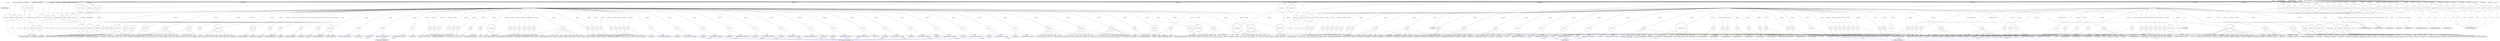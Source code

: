 digraph {
baseInfo[graphId=2084,category="extension_graph",isAnonymous=false,possibleRelation=true]
frameworkRelatedTypesInfo[0="javafx.fxml.Initializable"]
possibleCollaborationsInfo[0="2084~CLIENT_METHOD_DECLARATION-INSTANTIATION-~javafx.fxml.Initializable ~javafx.util.Callback ~false~true",1="2084~OVERRIDING_METHOD_DECLARATION-INSTANTIATION-~javafx.fxml.Initializable ~javafx.beans.value.ChangeListener ~false~true",2="2084~CLIENT_METHOD_DECLARATION-INSTANTIATION-~javafx.fxml.Initializable ~javafx.scene.control.TableCell ~false~true",3="2084~OVERRIDING_METHOD_DECLARATION-INSTANTIATION-~javafx.fxml.Initializable ~javafx.collections.ListChangeListener ~false~true"]
locationInfo[projectName="bianconejo-CEFX",filePath="/bianconejo-CEFX/CEFX-master/src/cefx/CECommandeController.java",contextSignature="CECommandeController",graphId="2084"]
0[label="cefx.CECommandeController",vertexType="ROOT_CLIENT_CLASS_DECLARATION",isFrameworkType=false,color=red]
1[label="javafx.fxml.Initializable",vertexType="FRAMEWORK_INTERFACE_TYPE",isFrameworkType=true,peripheries=2]
2[label="banqueData",vertexType="FIELD_DECLARATION",isFrameworkType=true,peripheries=2,shape=circle]
3[label="javafx.collections.ObservableList",vertexType="FRAMEWORK_INTERFACE_TYPE",isFrameworkType=true,peripheries=2]
4[label="billetterie",vertexType="FIELD_DECLARATION",isFrameworkType=true,peripheries=2,shape=circle]
5[label="javafx.beans.property.DoubleProperty",vertexType="FRAMEWORK_CLASS_TYPE",isFrameworkType=true,peripheries=2]
6[label="btnAjouterLot",vertexType="FIELD_DECLARATION",isFrameworkType=true,peripheries=2,shape=circle]
7[label="javafx.scene.control.Button",vertexType="FRAMEWORK_CLASS_TYPE",isFrameworkType=true,peripheries=2]
8[label="btnAjouterPaiement",vertexType="FIELD_DECLARATION",isFrameworkType=true,peripheries=2,shape=circle]
10[label="btnAnnuler",vertexType="FIELD_DECLARATION",isFrameworkType=true,peripheries=2,shape=circle]
12[label="btnSupprLot",vertexType="FIELD_DECLARATION",isFrameworkType=true,peripheries=2,shape=circle]
14[label="btnSupprPaiement",vertexType="FIELD_DECLARATION",isFrameworkType=true,peripheries=2,shape=circle]
16[label="btnValider",vertexType="FIELD_DECLARATION",isFrameworkType=true,peripheries=2,shape=circle]
17[label="javafx.scene.layout.VBox",vertexType="FRAMEWORK_CLASS_TYPE",isFrameworkType=true,peripheries=2]
18[label="btnValiderCommande",vertexType="FIELD_DECLARATION",isFrameworkType=true,peripheries=2,shape=circle]
20[label="chkBonDeCommande",vertexType="FIELD_DECLARATION",isFrameworkType=true,peripheries=2,shape=circle]
21[label="javafx.scene.control.CheckBox",vertexType="FRAMEWORK_CLASS_TYPE",isFrameworkType=true,peripheries=2]
22[label="chkEnAttente",vertexType="FIELD_DECLARATION",isFrameworkType=true,peripheries=2,shape=circle]
24[label="chkMail",vertexType="FIELD_DECLARATION",isFrameworkType=true,peripheries=2,shape=circle]
26[label="chkPaiementUnique",vertexType="FIELD_DECLARATION",isFrameworkType=true,peripheries=2,shape=circle]
28[label="chkTarifEnvoiParticulier",vertexType="FIELD_DECLARATION",isFrameworkType=true,peripheries=2,shape=circle]
30[label="comboBanque",vertexType="FIELD_DECLARATION",isFrameworkType=true,peripheries=2,shape=circle]
31[label="javafx.scene.control.ComboBox",vertexType="FRAMEWORK_CLASS_TYPE",isFrameworkType=true,peripheries=2]
32[label="comboMDP",vertexType="FIELD_DECLARATION",isFrameworkType=true,peripheries=2,shape=circle]
34[label="comboNbFactures",vertexType="FIELD_DECLARATION",isFrameworkType=true,peripheries=2,shape=circle]
36[label="comboRemise",vertexType="FIELD_DECLARATION",isFrameworkType=true,peripheries=2,shape=circle]
38[label="comboType",vertexType="FIELD_DECLARATION",isFrameworkType=true,peripheries=2,shape=circle]
40[label="dataComboRemise",vertexType="FIELD_DECLARATION",isFrameworkType=true,peripheries=2,shape=circle]
42[label="dataLigneCommande",vertexType="FIELD_DECLARATION",isFrameworkType=true,peripheries=2,shape=circle]
44[label="dataLotsCommande",vertexType="FIELD_DECLARATION",isFrameworkType=true,peripheries=2,shape=circle]
46[label="dataPaiement",vertexType="FIELD_DECLARATION",isFrameworkType=true,peripheries=2,shape=circle]
48[label="dialogStage",vertexType="FIELD_DECLARATION",isFrameworkType=true,peripheries=2,shape=circle]
49[label="javafx.stage.Stage",vertexType="FRAMEWORK_CLASS_TYPE",isFrameworkType=true,peripheries=2]
50[label="enAttenteTTC",vertexType="FIELD_DECLARATION",isFrameworkType=true,peripheries=2,shape=circle]
52[label="fraisPortTTC",vertexType="FIELD_DECLARATION",isFrameworkType=true,peripheries=2,shape=circle]
54[label="labDerniereCommande",vertexType="FIELD_DECLARATION",isFrameworkType=true,peripheries=2,shape=circle]
55[label="javafx.scene.control.Label",vertexType="FRAMEWORK_CLASS_TYPE",isFrameworkType=true,peripheries=2]
56[label="labInfoClient",vertexType="FIELD_DECLARATION",isFrameworkType=true,peripheries=2,shape=circle]
58[label="labelReference",vertexType="FIELD_DECLARATION",isFrameworkType=true,peripheries=2,shape=circle]
60[label="listeTypeRemise",vertexType="FIELD_DECLARATION",isFrameworkType=true,peripheries=2,shape=circle]
62[label="mdpData",vertexType="FIELD_DECLARATION",isFrameworkType=true,peripheries=2,shape=circle]
64[label="montantPaiement",vertexType="FIELD_DECLARATION",isFrameworkType=true,peripheries=2,shape=circle]
66[label="numRemise",vertexType="FIELD_DECLARATION",isFrameworkType=true,peripheries=2,shape=circle]
67[label="javafx.beans.property.IntegerProperty",vertexType="FRAMEWORK_CLASS_TYPE",isFrameworkType=true,peripheries=2]
68[label="radioImpression",vertexType="FIELD_DECLARATION",isFrameworkType=true,peripheries=2,shape=circle]
69[label="javafx.scene.control.RadioButton",vertexType="FRAMEWORK_CLASS_TYPE",isFrameworkType=true,peripheries=2]
70[label="radioPDF",vertexType="FIELD_DECLARATION",isFrameworkType=true,peripheries=2,shape=circle]
72[label="reglementTTC",vertexType="FIELD_DECLARATION",isFrameworkType=true,peripheries=2,shape=circle]
74[label="remiseData",vertexType="FIELD_DECLARATION",isFrameworkType=true,peripheries=2,shape=circle]
76[label="stringConverterDateFR",vertexType="FIELD_DECLARATION",isFrameworkType=true,peripheries=2,shape=circle]
77[label="javafx.util.StringConverter",vertexType="FRAMEWORK_CLASS_TYPE",isFrameworkType=true,peripheries=2]
78[label="tabLotsCommande",vertexType="FIELD_DECLARATION",isFrameworkType=true,peripheries=2,shape=circle]
79[label="javafx.scene.control.TableView",vertexType="FRAMEWORK_CLASS_TYPE",isFrameworkType=true,peripheries=2]
80[label="tabPaiement",vertexType="FIELD_DECLARATION",isFrameworkType=true,peripheries=2,shape=circle]
82[label="totalCommandeTTC",vertexType="FIELD_DECLARATION",isFrameworkType=true,peripheries=2,shape=circle]
84[label="txtEnAttente",vertexType="FIELD_DECLARATION",isFrameworkType=true,peripheries=2,shape=circle]
85[label="javafx.scene.control.TextField",vertexType="FRAMEWORK_CLASS_TYPE",isFrameworkType=true,peripheries=2]
86[label="txtEnvoiPArticulier",vertexType="FIELD_DECLARATION",isFrameworkType=true,peripheries=2,shape=circle]
88[label="txtFraisDePort",vertexType="FIELD_DECLARATION",isFrameworkType=true,peripheries=2,shape=circle]
90[label="txtMontant",vertexType="FIELD_DECLARATION",isFrameworkType=true,peripheries=2,shape=circle]
92[label="txtNbLots",vertexType="FIELD_DECLARATION",isFrameworkType=true,peripheries=2,shape=circle]
94[label="txtReference",vertexType="FIELD_DECLARATION",isFrameworkType=true,peripheries=2,shape=circle]
96[label="txtReglement",vertexType="FIELD_DECLARATION",isFrameworkType=true,peripheries=2,shape=circle]
98[label="txtTotalCommande",vertexType="FIELD_DECLARATION",isFrameworkType=true,peripheries=2,shape=circle]
100[label="txtTotalRemise",vertexType="FIELD_DECLARATION",isFrameworkType=true,peripheries=2,shape=circle]
102[label="typeData",vertexType="FIELD_DECLARATION",isFrameworkType=true,peripheries=2,shape=circle]
104[label="void initialize(java.net.URL,java.util.ResourceBundle)",vertexType="OVERRIDING_METHOD_DECLARATION",isFrameworkType=false,shape=box]
105[label="totalCommandeTTC",vertexType="VARIABLE_EXPRESION",isFrameworkType=true,peripheries=2,shape=circle]
107[label="javafx.beans.value.WritableDoubleValue",vertexType="FRAMEWORK_INTERFACE_TYPE",isFrameworkType=true,peripheries=2]
106[label="set()",vertexType="INSIDE_CALL",isFrameworkType=true,peripheries=2,shape=box]
108[label="enAttenteTTC",vertexType="VARIABLE_EXPRESION",isFrameworkType=true,peripheries=2,shape=circle]
109[label="set()",vertexType="INSIDE_CALL",isFrameworkType=true,peripheries=2,shape=box]
111[label="reglementTTC",vertexType="VARIABLE_EXPRESION",isFrameworkType=true,peripheries=2,shape=circle]
112[label="set()",vertexType="INSIDE_CALL",isFrameworkType=true,peripheries=2,shape=box]
114[label="fraisPortTTC",vertexType="VARIABLE_EXPRESION",isFrameworkType=true,peripheries=2,shape=circle]
115[label="set()",vertexType="INSIDE_CALL",isFrameworkType=true,peripheries=2,shape=box]
117[label="montantPaiement",vertexType="VARIABLE_EXPRESION",isFrameworkType=true,peripheries=2,shape=circle]
118[label="set()",vertexType="INSIDE_CALL",isFrameworkType=true,peripheries=2,shape=box]
120[label="VAR5",vertexType="VARIABLE_EXPRESION",isFrameworkType=true,peripheries=2,shape=circle]
122[label="javafx.beans.value.WritableIntegerValue",vertexType="FRAMEWORK_INTERFACE_TYPE",isFrameworkType=true,peripheries=2]
121[label="set()",vertexType="INSIDE_CALL",isFrameworkType=true,peripheries=2,shape=box]
123[label="txtEnvoiPArticulier",vertexType="VARIABLE_EXPRESION",isFrameworkType=true,peripheries=2,shape=circle]
125[label="javafx.scene.control.TextInputControl",vertexType="FRAMEWORK_CLASS_TYPE",isFrameworkType=true,peripheries=2]
124[label="setText()",vertexType="INSIDE_CALL",isFrameworkType=true,peripheries=2,shape=box]
126[label="txtTotalCommande",vertexType="VARIABLE_EXPRESION",isFrameworkType=true,peripheries=2,shape=circle]
127[label="setText()",vertexType="INSIDE_CALL",isFrameworkType=true,peripheries=2,shape=box]
130[label="doubleValue()",vertexType="INSIDE_CALL",isFrameworkType=true,peripheries=2,shape=box]
131[label="txtEnAttente",vertexType="VARIABLE_EXPRESION",isFrameworkType=true,peripheries=2,shape=circle]
132[label="setText()",vertexType="INSIDE_CALL",isFrameworkType=true,peripheries=2,shape=box]
135[label="doubleValue()",vertexType="INSIDE_CALL",isFrameworkType=true,peripheries=2,shape=box]
136[label="txtReglement",vertexType="VARIABLE_EXPRESION",isFrameworkType=true,peripheries=2,shape=circle]
137[label="setText()",vertexType="INSIDE_CALL",isFrameworkType=true,peripheries=2,shape=box]
140[label="doubleValue()",vertexType="INSIDE_CALL",isFrameworkType=true,peripheries=2,shape=box]
141[label="txtFraisDePort",vertexType="VARIABLE_EXPRESION",isFrameworkType=true,peripheries=2,shape=circle]
142[label="setText()",vertexType="INSIDE_CALL",isFrameworkType=true,peripheries=2,shape=box]
145[label="doubleValue()",vertexType="INSIDE_CALL",isFrameworkType=true,peripheries=2,shape=box]
146[label="txtMontant",vertexType="VARIABLE_EXPRESION",isFrameworkType=true,peripheries=2,shape=circle]
147[label="setText()",vertexType="INSIDE_CALL",isFrameworkType=true,peripheries=2,shape=box]
150[label="doubleValue()",vertexType="INSIDE_CALL",isFrameworkType=true,peripheries=2,shape=box]
151[label="FXCollections",vertexType="VARIABLE_EXPRESION",isFrameworkType=true,peripheries=2,shape=circle]
153[label="javafx.collections.FXCollections",vertexType="FRAMEWORK_CLASS_TYPE",isFrameworkType=true,peripheries=2]
152[label="observableArrayList()",vertexType="INSIDE_CALL",isFrameworkType=true,peripheries=2,shape=box]
154[label="VAR18",vertexType="VARIABLE_EXPRESION",isFrameworkType=true,peripheries=2,shape=circle]
155[label="setItems()",vertexType="INSIDE_CALL",isFrameworkType=true,peripheries=2,shape=box]
157[label="VAR19",vertexType="VARIABLE_EXPRESION",isFrameworkType=true,peripheries=2,shape=circle]
159[label="javafx.scene.control.SingleSelectionModel",vertexType="FRAMEWORK_CLASS_TYPE",isFrameworkType=true,peripheries=2]
158[label="select()",vertexType="INSIDE_CALL",isFrameworkType=true,peripheries=2,shape=box]
160[label="VAR20",vertexType="VARIABLE_EXPRESION",isFrameworkType=true,peripheries=2,shape=circle]
161[label="getSelectionModel()",vertexType="INSIDE_CALL",isFrameworkType=true,peripheries=2,shape=box]
163[label="txtNbLots",vertexType="VARIABLE_EXPRESION",isFrameworkType=true,peripheries=2,shape=circle]
165[label="javafx.scene.Node",vertexType="FRAMEWORK_CLASS_TYPE",isFrameworkType=true,peripheries=2]
164[label="requestFocus()",vertexType="INSIDE_CALL",isFrameworkType=true,peripheries=2,shape=box]
166[label="VAR22",vertexType="VARIABLE_EXPRESION",isFrameworkType=true,peripheries=2,shape=circle]
168[label="javafx.beans.value.ObservableValue",vertexType="FRAMEWORK_INTERFACE_TYPE",isFrameworkType=true,peripheries=2]
167[label="addListener()",vertexType="INSIDE_CALL",isFrameworkType=true,peripheries=2,shape=box]
170[label="textProperty()",vertexType="INSIDE_CALL",isFrameworkType=true,peripheries=2,shape=box]
172[label="anonymous24",vertexType="VARIABLE_EXPRESION",isFrameworkType=false,shape=circle]
173[label="REFERENCE_ANONYMOUS_DECLARATION",vertexType="REFERENCE_ANONYMOUS_DECLARATION",isFrameworkType=false,color=blue]
174[label="javafx.beans.value.ChangeListener",vertexType="FRAMEWORK_INTERFACE_TYPE",isFrameworkType=true,peripheries=2]
171[label="new ChangeListener()",vertexType="CONSTRUCTOR_CALL",isFrameworkType=false]
176[label="setText()",vertexType="INSIDE_CALL",isFrameworkType=true,peripheries=2,shape=box]
178[label="setText()",vertexType="INSIDE_CALL",isFrameworkType=true,peripheries=2,shape=box]
179[label="VAR27",vertexType="VARIABLE_EXPRESION",isFrameworkType=true,peripheries=2,shape=circle]
180[label="addListener()",vertexType="INSIDE_CALL",isFrameworkType=true,peripheries=2,shape=box]
183[label="textProperty()",vertexType="INSIDE_CALL",isFrameworkType=true,peripheries=2,shape=box]
185[label="anonymous29",vertexType="VARIABLE_EXPRESION",isFrameworkType=false,shape=circle]
186[label="REFERENCE_ANONYMOUS_DECLARATION",vertexType="REFERENCE_ANONYMOUS_DECLARATION",isFrameworkType=false,color=blue]
184[label="new ChangeListener()",vertexType="CONSTRUCTOR_CALL",isFrameworkType=false]
189[label="doubleValue()",vertexType="INSIDE_CALL",isFrameworkType=true,peripheries=2,shape=box]
191[label="setText()",vertexType="INSIDE_CALL",isFrameworkType=true,peripheries=2,shape=box]
193[label="setText()",vertexType="INSIDE_CALL",isFrameworkType=true,peripheries=2,shape=box]
194[label="VAR33",vertexType="VARIABLE_EXPRESION",isFrameworkType=true,peripheries=2,shape=circle]
195[label="addListener()",vertexType="INSIDE_CALL",isFrameworkType=true,peripheries=2,shape=box]
198[label="textProperty()",vertexType="INSIDE_CALL",isFrameworkType=true,peripheries=2,shape=box]
200[label="anonymous35",vertexType="VARIABLE_EXPRESION",isFrameworkType=false,shape=circle]
201[label="REFERENCE_ANONYMOUS_DECLARATION",vertexType="REFERENCE_ANONYMOUS_DECLARATION",isFrameworkType=false,color=blue]
199[label="new ChangeListener()",vertexType="CONSTRUCTOR_CALL",isFrameworkType=false]
204[label="setText()",vertexType="INSIDE_CALL",isFrameworkType=true,peripheries=2,shape=box]
205[label="chkTarifEnvoiParticulier",vertexType="VARIABLE_EXPRESION",isFrameworkType=true,peripheries=2,shape=circle]
206[label="isSelected()",vertexType="INSIDE_CALL",isFrameworkType=true,peripheries=2,shape=box]
209[label="setText()",vertexType="INSIDE_CALL",isFrameworkType=true,peripheries=2,shape=box]
211[label="set()",vertexType="INSIDE_CALL",isFrameworkType=true,peripheries=2,shape=box]
213[label="setText()",vertexType="INSIDE_CALL",isFrameworkType=true,peripheries=2,shape=box]
214[label="VAR41",vertexType="VARIABLE_EXPRESION",isFrameworkType=true,peripheries=2,shape=circle]
215[label="addListener()",vertexType="INSIDE_CALL",isFrameworkType=true,peripheries=2,shape=box]
217[label="comboRemise",vertexType="VARIABLE_EXPRESION",isFrameworkType=true,peripheries=2,shape=circle]
219[label="javafx.scene.control.ComboBoxBase",vertexType="FRAMEWORK_CLASS_TYPE",isFrameworkType=true,peripheries=2]
218[label="valueProperty()",vertexType="INSIDE_CALL",isFrameworkType=true,peripheries=2,shape=box]
221[label="anonymous43",vertexType="VARIABLE_EXPRESION",isFrameworkType=false,shape=circle]
222[label="REFERENCE_ANONYMOUS_DECLARATION",vertexType="REFERENCE_ANONYMOUS_DECLARATION",isFrameworkType=false,color=blue]
220[label="new ChangeListener()",vertexType="CONSTRUCTOR_CALL",isFrameworkType=false]
225[label="set()",vertexType="INSIDE_CALL",isFrameworkType=true,peripheries=2,shape=box]
226[label="VAR45",vertexType="VARIABLE_EXPRESION",isFrameworkType=true,peripheries=2,shape=circle]
227[label="addListener()",vertexType="INSIDE_CALL",isFrameworkType=true,peripheries=2,shape=box]
229[label="VAR46",vertexType="VARIABLE_EXPRESION",isFrameworkType=true,peripheries=2,shape=circle]
230[label="valueProperty()",vertexType="INSIDE_CALL",isFrameworkType=true,peripheries=2,shape=box]
233[label="anonymous47",vertexType="VARIABLE_EXPRESION",isFrameworkType=false,shape=circle]
234[label="REFERENCE_ANONYMOUS_DECLARATION",vertexType="REFERENCE_ANONYMOUS_DECLARATION",isFrameworkType=false,color=blue]
232[label="new ChangeListener()",vertexType="CONSTRUCTOR_CALL",isFrameworkType=false]
236[label="labelReference",vertexType="VARIABLE_EXPRESION",isFrameworkType=true,peripheries=2,shape=circle]
238[label="javafx.scene.control.Labeled",vertexType="FRAMEWORK_CLASS_TYPE",isFrameworkType=true,peripheries=2]
237[label="setText()",vertexType="INSIDE_CALL",isFrameworkType=true,peripheries=2,shape=box]
240[label="setText()",vertexType="INSIDE_CALL",isFrameworkType=true,peripheries=2,shape=box]
241[label="VAR50",vertexType="VARIABLE_EXPRESION",isFrameworkType=true,peripheries=2,shape=circle]
242[label="addListener()",vertexType="INSIDE_CALL",isFrameworkType=true,peripheries=2,shape=box]
244[label="txtReference",vertexType="VARIABLE_EXPRESION",isFrameworkType=true,peripheries=2,shape=circle]
245[label="textProperty()",vertexType="INSIDE_CALL",isFrameworkType=true,peripheries=2,shape=box]
248[label="anonymous52",vertexType="VARIABLE_EXPRESION",isFrameworkType=false,shape=circle]
249[label="REFERENCE_ANONYMOUS_DECLARATION",vertexType="REFERENCE_ANONYMOUS_DECLARATION",isFrameworkType=false,color=blue]
247[label="new ChangeListener()",vertexType="CONSTRUCTOR_CALL",isFrameworkType=false]
251[label="VAR53",vertexType="VARIABLE_EXPRESION",isFrameworkType=true,peripheries=2,shape=circle]
253[label="javafx.scene.control.SelectionModel",vertexType="FRAMEWORK_CLASS_TYPE",isFrameworkType=true,peripheries=2]
252[label="getSelectedItem()",vertexType="INSIDE_CALL",isFrameworkType=true,peripheries=2,shape=box]
254[label="comboMDP",vertexType="VARIABLE_EXPRESION",isFrameworkType=true,peripheries=2,shape=circle]
255[label="getSelectionModel()",vertexType="INSIDE_CALL",isFrameworkType=true,peripheries=2,shape=box]
258[label="setText()",vertexType="INSIDE_CALL",isFrameworkType=true,peripheries=2,shape=box]
260[label="setText()",vertexType="INSIDE_CALL",isFrameworkType=true,peripheries=2,shape=box]
262[label="setText()",vertexType="INSIDE_CALL",isFrameworkType=true,peripheries=2,shape=box]
263[label="VAR58",vertexType="VARIABLE_EXPRESION",isFrameworkType=true,peripheries=2,shape=circle]
264[label="addListener()",vertexType="INSIDE_CALL",isFrameworkType=true,peripheries=2,shape=box]
267[label="textProperty()",vertexType="INSIDE_CALL",isFrameworkType=true,peripheries=2,shape=box]
269[label="anonymous60",vertexType="VARIABLE_EXPRESION",isFrameworkType=false,shape=circle]
270[label="REFERENCE_ANONYMOUS_DECLARATION",vertexType="REFERENCE_ANONYMOUS_DECLARATION",isFrameworkType=false,color=blue]
268[label="new ChangeListener()",vertexType="CONSTRUCTOR_CALL",isFrameworkType=false]
273[label="setText()",vertexType="INSIDE_CALL",isFrameworkType=true,peripheries=2,shape=box]
275[label="setText()",vertexType="INSIDE_CALL",isFrameworkType=true,peripheries=2,shape=box]
276[label="VAR63",vertexType="VARIABLE_EXPRESION",isFrameworkType=true,peripheries=2,shape=circle]
277[label="addListener()",vertexType="INSIDE_CALL",isFrameworkType=true,peripheries=2,shape=box]
280[label="selectedProperty()",vertexType="INSIDE_CALL",isFrameworkType=true,peripheries=2,shape=box]
282[label="anonymous65",vertexType="VARIABLE_EXPRESION",isFrameworkType=false,shape=circle]
283[label="REFERENCE_ANONYMOUS_DECLARATION",vertexType="REFERENCE_ANONYMOUS_DECLARATION",isFrameworkType=false,color=blue]
281[label="new ChangeListener()",vertexType="CONSTRUCTOR_CALL",isFrameworkType=false]
286[label="setDisable()",vertexType="INSIDE_CALL",isFrameworkType=true,peripheries=2,shape=box]
288[label="setEditable()",vertexType="INSIDE_CALL",isFrameworkType=true,peripheries=2,shape=box]
290[label="set()",vertexType="INSIDE_CALL",isFrameworkType=true,peripheries=2,shape=box]
292[label="getText()",vertexType="INSIDE_CALL",isFrameworkType=true,peripheries=2,shape=box]
294[label="set()",vertexType="INSIDE_CALL",isFrameworkType=true,peripheries=2,shape=box]
296[label="group",vertexType="VARIABLE_EXPRESION",isFrameworkType=true,peripheries=2,shape=circle]
297[label="javafx.scene.control.ToggleGroup",vertexType="FRAMEWORK_CLASS_TYPE",isFrameworkType=true,peripheries=2]
295[label="new ToggleGroup()",vertexType="CONSTRUCTOR_CALL",isFrameworkType=true,peripheries=2]
298[label="radioImpression",vertexType="VARIABLE_EXPRESION",isFrameworkType=true,peripheries=2,shape=circle]
300[label="javafx.scene.control.ToggleButton",vertexType="FRAMEWORK_CLASS_TYPE",isFrameworkType=true,peripheries=2]
299[label="setToggleGroup()",vertexType="INSIDE_CALL",isFrameworkType=true,peripheries=2,shape=box]
301[label="radioPDF",vertexType="VARIABLE_EXPRESION",isFrameworkType=true,peripheries=2,shape=circle]
302[label="setToggleGroup()",vertexType="INSIDE_CALL",isFrameworkType=true,peripheries=2,shape=box]
305[label="setSelected()",vertexType="INSIDE_CALL",isFrameworkType=true,peripheries=2,shape=box]
306[label="VAR75",vertexType="VARIABLE_EXPRESION",isFrameworkType=true,peripheries=2,shape=circle]
307[label="addListener()",vertexType="INSIDE_CALL",isFrameworkType=true,peripheries=2,shape=box]
309[label="chkPaiementUnique",vertexType="VARIABLE_EXPRESION",isFrameworkType=true,peripheries=2,shape=circle]
310[label="selectedProperty()",vertexType="INSIDE_CALL",isFrameworkType=true,peripheries=2,shape=box]
313[label="anonymous77",vertexType="VARIABLE_EXPRESION",isFrameworkType=false,shape=circle]
314[label="REFERENCE_ANONYMOUS_DECLARATION",vertexType="REFERENCE_ANONYMOUS_DECLARATION",isFrameworkType=false,color=blue]
312[label="new ChangeListener()",vertexType="CONSTRUCTOR_CALL",isFrameworkType=false]
317[label="setDisable()",vertexType="INSIDE_CALL",isFrameworkType=true,peripheries=2,shape=box]
319[label="setEditable()",vertexType="INSIDE_CALL",isFrameworkType=true,peripheries=2,shape=box]
321[label="isSelected()",vertexType="INSIDE_CALL",isFrameworkType=true,peripheries=2,shape=box]
322[label="btnAjouterPaiement",vertexType="VARIABLE_EXPRESION",isFrameworkType=true,peripheries=2,shape=circle]
323[label="setDisable()",vertexType="INSIDE_CALL",isFrameworkType=true,peripheries=2,shape=box]
325[label="dataLotsCommande",vertexType="VARIABLE_EXPRESION",isFrameworkType=true,peripheries=2,shape=circle]
326[label="addListener()",vertexType="INSIDE_CALL",isFrameworkType=true,peripheries=2,shape=box]
329[label="anonymous83",vertexType="VARIABLE_EXPRESION",isFrameworkType=false,shape=circle]
330[label="REFERENCE_ANONYMOUS_DECLARATION",vertexType="REFERENCE_ANONYMOUS_DECLARATION",isFrameworkType=false,color=blue]
331[label="javafx.collections.ListChangeListener",vertexType="FRAMEWORK_INTERFACE_TYPE",isFrameworkType=true,peripheries=2]
328[label="new ListChangeListener()",vertexType="CONSTRUCTOR_CALL",isFrameworkType=false]
332[label="dataLigneCommande",vertexType="VARIABLE_EXPRESION",isFrameworkType=true,peripheries=2,shape=circle]
333[label="addListener()",vertexType="INSIDE_CALL",isFrameworkType=true,peripheries=2,shape=box]
336[label="anonymous85",vertexType="VARIABLE_EXPRESION",isFrameworkType=false,shape=circle]
337[label="REFERENCE_ANONYMOUS_DECLARATION",vertexType="REFERENCE_ANONYMOUS_DECLARATION",isFrameworkType=false,color=blue]
335[label="new ListChangeListener()",vertexType="CONSTRUCTOR_CALL",isFrameworkType=false]
339[label="billetterie",vertexType="VARIABLE_EXPRESION",isFrameworkType=true,peripheries=2,shape=circle]
340[label="set()",vertexType="INSIDE_CALL",isFrameworkType=true,peripheries=2,shape=box]
342[label="VAR87",vertexType="VARIABLE_EXPRESION",isFrameworkType=true,peripheries=2,shape=circle]
343[label="getSelectedItem()",vertexType="INSIDE_CALL",isFrameworkType=true,peripheries=2,shape=box]
345[label="comboType",vertexType="VARIABLE_EXPRESION",isFrameworkType=true,peripheries=2,shape=circle]
346[label="getSelectionModel()",vertexType="INSIDE_CALL",isFrameworkType=true,peripheries=2,shape=box]
348[label="VAR89",vertexType="VARIABLE_EXPRESION",isFrameworkType=true,peripheries=2,shape=circle]
349[label="setAll()",vertexType="INSIDE_CALL",isFrameworkType=true,peripheries=2,shape=box]
352[label="getItems()",vertexType="INSIDE_CALL",isFrameworkType=true,peripheries=2,shape=box]
353[label="VAR91",vertexType="VARIABLE_EXPRESION",isFrameworkType=true,peripheries=2,shape=circle]
354[label="select()",vertexType="INSIDE_CALL",isFrameworkType=true,peripheries=2,shape=box]
357[label="getSelectionModel()",vertexType="INSIDE_CALL",isFrameworkType=true,peripheries=2,shape=box]
358[label="dataPaiement",vertexType="VARIABLE_EXPRESION",isFrameworkType=true,peripheries=2,shape=circle]
359[label="addListener()",vertexType="INSIDE_CALL",isFrameworkType=true,peripheries=2,shape=box]
362[label="anonymous94",vertexType="VARIABLE_EXPRESION",isFrameworkType=false,shape=circle]
363[label="REFERENCE_ANONYMOUS_DECLARATION",vertexType="REFERENCE_ANONYMOUS_DECLARATION",isFrameworkType=false,color=blue]
361[label="new ListChangeListener()",vertexType="CONSTRUCTOR_CALL",isFrameworkType=false]
366[label="set()",vertexType="INSIDE_CALL",isFrameworkType=true,peripheries=2,shape=box]
368[label="addListener()",vertexType="INSIDE_CALL",isFrameworkType=true,peripheries=2,shape=box]
370[label="anonymous97",vertexType="VARIABLE_EXPRESION",isFrameworkType=false,shape=circle]
371[label="REFERENCE_ANONYMOUS_DECLARATION",vertexType="REFERENCE_ANONYMOUS_DECLARATION",isFrameworkType=false,color=blue]
369[label="new ChangeListener()",vertexType="CONSTRUCTOR_CALL",isFrameworkType=false]
374[label="set()",vertexType="INSIDE_CALL",isFrameworkType=true,peripheries=2,shape=box]
376[label="doubleValue()",vertexType="INSIDE_CALL",isFrameworkType=true,peripheries=2,shape=box]
378[label="doubleValue()",vertexType="INSIDE_CALL",isFrameworkType=true,peripheries=2,shape=box]
380[label="set()",vertexType="INSIDE_CALL",isFrameworkType=true,peripheries=2,shape=box]
382[label="doubleValue()",vertexType="INSIDE_CALL",isFrameworkType=true,peripheries=2,shape=box]
384[label="doubleValue()",vertexType="INSIDE_CALL",isFrameworkType=true,peripheries=2,shape=box]
386[label="addListener()",vertexType="INSIDE_CALL",isFrameworkType=true,peripheries=2,shape=box]
388[label="anonymous105",vertexType="VARIABLE_EXPRESION",isFrameworkType=false,shape=circle]
389[label="REFERENCE_ANONYMOUS_DECLARATION",vertexType="REFERENCE_ANONYMOUS_DECLARATION",isFrameworkType=false,color=blue]
387[label="new ChangeListener()",vertexType="CONSTRUCTOR_CALL",isFrameworkType=false]
392[label="setText()",vertexType="INSIDE_CALL",isFrameworkType=true,peripheries=2,shape=box]
394[label="addListener()",vertexType="INSIDE_CALL",isFrameworkType=true,peripheries=2,shape=box]
396[label="anonymous108",vertexType="VARIABLE_EXPRESION",isFrameworkType=false,shape=circle]
397[label="REFERENCE_ANONYMOUS_DECLARATION",vertexType="REFERENCE_ANONYMOUS_DECLARATION",isFrameworkType=false,color=blue]
395[label="new ChangeListener()",vertexType="CONSTRUCTOR_CALL",isFrameworkType=false]
400[label="setText()",vertexType="INSIDE_CALL",isFrameworkType=true,peripheries=2,shape=box]
402[label="addListener()",vertexType="INSIDE_CALL",isFrameworkType=true,peripheries=2,shape=box]
404[label="anonymous111",vertexType="VARIABLE_EXPRESION",isFrameworkType=false,shape=circle]
405[label="REFERENCE_ANONYMOUS_DECLARATION",vertexType="REFERENCE_ANONYMOUS_DECLARATION",isFrameworkType=false,color=blue]
403[label="new ChangeListener()",vertexType="CONSTRUCTOR_CALL",isFrameworkType=false]
408[label="setText()",vertexType="INSIDE_CALL",isFrameworkType=true,peripheries=2,shape=box]
410[label="set()",vertexType="INSIDE_CALL",isFrameworkType=true,peripheries=2,shape=box]
412[label="doubleValue()",vertexType="INSIDE_CALL",isFrameworkType=true,peripheries=2,shape=box]
414[label="doubleValue()",vertexType="INSIDE_CALL",isFrameworkType=true,peripheries=2,shape=box]
416[label="addListener()",vertexType="INSIDE_CALL",isFrameworkType=true,peripheries=2,shape=box]
418[label="anonymous117",vertexType="VARIABLE_EXPRESION",isFrameworkType=false,shape=circle]
419[label="REFERENCE_ANONYMOUS_DECLARATION",vertexType="REFERENCE_ANONYMOUS_DECLARATION",isFrameworkType=false,color=blue]
417[label="new ChangeListener()",vertexType="CONSTRUCTOR_CALL",isFrameworkType=false]
422[label="setText()",vertexType="INSIDE_CALL",isFrameworkType=true,peripheries=2,shape=box]
424[label="addListener()",vertexType="INSIDE_CALL",isFrameworkType=true,peripheries=2,shape=box]
426[label="anonymous120",vertexType="VARIABLE_EXPRESION",isFrameworkType=false,shape=circle]
427[label="REFERENCE_ANONYMOUS_DECLARATION",vertexType="REFERENCE_ANONYMOUS_DECLARATION",isFrameworkType=false,color=blue]
425[label="new ChangeListener()",vertexType="CONSTRUCTOR_CALL",isFrameworkType=false]
430[label="setText()",vertexType="INSIDE_CALL",isFrameworkType=true,peripheries=2,shape=box]
432[label="set()",vertexType="INSIDE_CALL",isFrameworkType=true,peripheries=2,shape=box]
434[label="doubleValue()",vertexType="INSIDE_CALL",isFrameworkType=true,peripheries=2,shape=box]
436[label="doubleValue()",vertexType="INSIDE_CALL",isFrameworkType=true,peripheries=2,shape=box]
438[label="set()",vertexType="INSIDE_CALL",isFrameworkType=true,peripheries=2,shape=box]
440[label="doubleValue()",vertexType="INSIDE_CALL",isFrameworkType=true,peripheries=2,shape=box]
442[label="doubleValue()",vertexType="INSIDE_CALL",isFrameworkType=true,peripheries=2,shape=box]
444[label="requestFocus()",vertexType="INSIDE_CALL",isFrameworkType=true,peripheries=2,shape=box]
445[label="VAR129",vertexType="VARIABLE_EXPRESION",isFrameworkType=true,peripheries=2,shape=circle]
447[label="javafx.beans.property.BooleanProperty",vertexType="FRAMEWORK_CLASS_TYPE",isFrameworkType=true,peripheries=2]
446[label="setValue()",vertexType="INSIDE_CALL",isFrameworkType=true,peripheries=2,shape=box]
448[label="VAR130",vertexType="VARIABLE_EXPRESION",isFrameworkType=true,peripheries=2,shape=circle]
449[label="focusTraversableProperty()",vertexType="INSIDE_CALL",isFrameworkType=true,peripheries=2,shape=box]
451[label="VAR131",vertexType="VARIABLE_EXPRESION",isFrameworkType=true,peripheries=2,shape=circle]
452[label="setValue()",vertexType="INSIDE_CALL",isFrameworkType=true,peripheries=2,shape=box]
454[label="VAR132",vertexType="VARIABLE_EXPRESION",isFrameworkType=true,peripheries=2,shape=circle]
455[label="focusTraversableProperty()",vertexType="INSIDE_CALL",isFrameworkType=true,peripheries=2,shape=box]
457[label="VAR133",vertexType="VARIABLE_EXPRESION",isFrameworkType=true,peripheries=2,shape=circle]
458[label="setValue()",vertexType="INSIDE_CALL",isFrameworkType=true,peripheries=2,shape=box]
460[label="VAR134",vertexType="VARIABLE_EXPRESION",isFrameworkType=true,peripheries=2,shape=circle]
461[label="focusTraversableProperty()",vertexType="INSIDE_CALL",isFrameworkType=true,peripheries=2,shape=box]
463[label="VAR135",vertexType="VARIABLE_EXPRESION",isFrameworkType=true,peripheries=2,shape=circle]
464[label="setValue()",vertexType="INSIDE_CALL",isFrameworkType=true,peripheries=2,shape=box]
466[label="VAR136",vertexType="VARIABLE_EXPRESION",isFrameworkType=true,peripheries=2,shape=circle]
467[label="focusTraversableProperty()",vertexType="INSIDE_CALL",isFrameworkType=true,peripheries=2,shape=box]
469[label="VAR137",vertexType="VARIABLE_EXPRESION",isFrameworkType=true,peripheries=2,shape=circle]
470[label="setValue()",vertexType="INSIDE_CALL",isFrameworkType=true,peripheries=2,shape=box]
472[label="VAR138",vertexType="VARIABLE_EXPRESION",isFrameworkType=true,peripheries=2,shape=circle]
473[label="focusTraversableProperty()",vertexType="INSIDE_CALL",isFrameworkType=true,peripheries=2,shape=box]
475[label="VAR139",vertexType="VARIABLE_EXPRESION",isFrameworkType=true,peripheries=2,shape=circle]
476[label="setValue()",vertexType="INSIDE_CALL",isFrameworkType=true,peripheries=2,shape=box]
478[label="VAR140",vertexType="VARIABLE_EXPRESION",isFrameworkType=true,peripheries=2,shape=circle]
479[label="focusTraversableProperty()",vertexType="INSIDE_CALL",isFrameworkType=true,peripheries=2,shape=box]
697[label="void initializeTabLotsCommande()",vertexType="CLIENT_METHOD_DECLARATION",isFrameworkType=false,shape=box]
699[label="colQte",vertexType="VARIABLE_EXPRESION",isFrameworkType=true,peripheries=2,shape=circle]
700[label="javafx.scene.control.TableColumn",vertexType="FRAMEWORK_CLASS_TYPE",isFrameworkType=true,peripheries=2]
698[label="new TableColumn()",vertexType="CONSTRUCTOR_CALL",isFrameworkType=true,peripheries=2]
702[label="setMinWidth()",vertexType="INSIDE_CALL",isFrameworkType=true,peripheries=2,shape=box]
704[label="setCellValueFactory()",vertexType="INSIDE_CALL",isFrameworkType=true,peripheries=2,shape=box]
706[label="VAR214",vertexType="VARIABLE_EXPRESION",isFrameworkType=true,peripheries=2,shape=circle]
707[label="javafx.scene.control.cell.PropertyValueFactory",vertexType="FRAMEWORK_CLASS_TYPE",isFrameworkType=true,peripheries=2]
705[label="new PropertyValueFactory()",vertexType="CONSTRUCTOR_CALL",isFrameworkType=true,peripheries=2]
709[label="billeterieHT",vertexType="VARIABLE_EXPRESION",isFrameworkType=true,peripheries=2,shape=circle]
708[label="new TableColumn()",vertexType="CONSTRUCTOR_CALL",isFrameworkType=true,peripheries=2]
712[label="setCellValueFactory()",vertexType="INSIDE_CALL",isFrameworkType=true,peripheries=2,shape=box]
714[label="VAR217",vertexType="VARIABLE_EXPRESION",isFrameworkType=true,peripheries=2,shape=circle]
713[label="new PropertyValueFactory()",vertexType="CONSTRUCTOR_CALL",isFrameworkType=true,peripheries=2]
717[label="setCellFactory()",vertexType="INSIDE_CALL",isFrameworkType=true,peripheries=2,shape=box]
719[label="anonymous219",vertexType="VARIABLE_EXPRESION",isFrameworkType=false,shape=circle]
720[label="REFERENCE_ANONYMOUS_DECLARATION",vertexType="REFERENCE_ANONYMOUS_DECLARATION",isFrameworkType=false,color=blue]
721[label="javafx.util.Callback",vertexType="FRAMEWORK_INTERFACE_TYPE",isFrameworkType=true,peripheries=2]
718[label="new Callback()",vertexType="CONSTRUCTOR_CALL",isFrameworkType=false]
723[label="anonymous220",vertexType="VARIABLE_EXPRESION",isFrameworkType=false,shape=circle]
724[label="REFERENCE_ANONYMOUS_DECLARATION",vertexType="REFERENCE_ANONYMOUS_DECLARATION",isFrameworkType=false,color=blue]
725[label="javafx.scene.control.TableCell",vertexType="FRAMEWORK_CLASS_TYPE",isFrameworkType=true,peripheries=2]
722[label="new TableCell()",vertexType="CONSTRUCTOR_CALL",isFrameworkType=false]
726[label="super.updateItem()",vertexType="SUPER_CALL",isFrameworkType=true,peripheries=2,shape=box]
727[label="_:javafx.scene.control.Labeled",vertexType="VARIABLE_EXPRESION",isFrameworkType=true,peripheries=2,shape=circle]
728[label="setText()",vertexType="INSIDE_CALL",isFrameworkType=true,peripheries=2,shape=box]
731[label="setText()",vertexType="INSIDE_CALL",isFrameworkType=true,peripheries=2,shape=box]
733[label="fraisHT",vertexType="VARIABLE_EXPRESION",isFrameworkType=true,peripheries=2,shape=circle]
732[label="new TableColumn()",vertexType="CONSTRUCTOR_CALL",isFrameworkType=true,peripheries=2]
736[label="setCellValueFactory()",vertexType="INSIDE_CALL",isFrameworkType=true,peripheries=2,shape=box]
738[label="VAR225",vertexType="VARIABLE_EXPRESION",isFrameworkType=true,peripheries=2,shape=circle]
737[label="new PropertyValueFactory()",vertexType="CONSTRUCTOR_CALL",isFrameworkType=true,peripheries=2]
741[label="setCellFactory()",vertexType="INSIDE_CALL",isFrameworkType=true,peripheries=2,shape=box]
743[label="anonymous227",vertexType="VARIABLE_EXPRESION",isFrameworkType=false,shape=circle]
744[label="REFERENCE_ANONYMOUS_DECLARATION",vertexType="REFERENCE_ANONYMOUS_DECLARATION",isFrameworkType=false,color=blue]
742[label="new Callback()",vertexType="CONSTRUCTOR_CALL",isFrameworkType=false]
747[label="anonymous228",vertexType="VARIABLE_EXPRESION",isFrameworkType=false,shape=circle]
748[label="REFERENCE_ANONYMOUS_DECLARATION",vertexType="REFERENCE_ANONYMOUS_DECLARATION",isFrameworkType=false,color=blue]
746[label="new TableCell()",vertexType="CONSTRUCTOR_CALL",isFrameworkType=false]
752[label="setText()",vertexType="INSIDE_CALL",isFrameworkType=true,peripheries=2,shape=box]
754[label="setText()",vertexType="INSIDE_CALL",isFrameworkType=true,peripheries=2,shape=box]
756[label="totalHT",vertexType="VARIABLE_EXPRESION",isFrameworkType=true,peripheries=2,shape=circle]
755[label="new TableColumn()",vertexType="CONSTRUCTOR_CALL",isFrameworkType=true,peripheries=2]
759[label="setCellValueFactory()",vertexType="INSIDE_CALL",isFrameworkType=true,peripheries=2,shape=box]
761[label="VAR233",vertexType="VARIABLE_EXPRESION",isFrameworkType=true,peripheries=2,shape=circle]
760[label="new PropertyValueFactory()",vertexType="CONSTRUCTOR_CALL",isFrameworkType=true,peripheries=2]
764[label="setCellFactory()",vertexType="INSIDE_CALL",isFrameworkType=true,peripheries=2,shape=box]
766[label="anonymous235",vertexType="VARIABLE_EXPRESION",isFrameworkType=false,shape=circle]
767[label="REFERENCE_ANONYMOUS_DECLARATION",vertexType="REFERENCE_ANONYMOUS_DECLARATION",isFrameworkType=false,color=blue]
765[label="new Callback()",vertexType="CONSTRUCTOR_CALL",isFrameworkType=false]
770[label="anonymous236",vertexType="VARIABLE_EXPRESION",isFrameworkType=false,shape=circle]
771[label="REFERENCE_ANONYMOUS_DECLARATION",vertexType="REFERENCE_ANONYMOUS_DECLARATION",isFrameworkType=false,color=blue]
769[label="new TableCell()",vertexType="CONSTRUCTOR_CALL",isFrameworkType=false]
775[label="setText()",vertexType="INSIDE_CALL",isFrameworkType=true,peripheries=2,shape=box]
777[label="setText()",vertexType="INSIDE_CALL",isFrameworkType=true,peripheries=2,shape=box]
779[label="totalTTC",vertexType="VARIABLE_EXPRESION",isFrameworkType=true,peripheries=2,shape=circle]
778[label="new TableColumn()",vertexType="CONSTRUCTOR_CALL",isFrameworkType=true,peripheries=2]
782[label="setCellValueFactory()",vertexType="INSIDE_CALL",isFrameworkType=true,peripheries=2,shape=box]
784[label="VAR241",vertexType="VARIABLE_EXPRESION",isFrameworkType=true,peripheries=2,shape=circle]
783[label="new PropertyValueFactory()",vertexType="CONSTRUCTOR_CALL",isFrameworkType=true,peripheries=2]
787[label="setCellFactory()",vertexType="INSIDE_CALL",isFrameworkType=true,peripheries=2,shape=box]
789[label="anonymous243",vertexType="VARIABLE_EXPRESION",isFrameworkType=false,shape=circle]
790[label="REFERENCE_ANONYMOUS_DECLARATION",vertexType="REFERENCE_ANONYMOUS_DECLARATION",isFrameworkType=false,color=blue]
788[label="new Callback()",vertexType="CONSTRUCTOR_CALL",isFrameworkType=false]
793[label="anonymous244",vertexType="VARIABLE_EXPRESION",isFrameworkType=false,shape=circle]
794[label="REFERENCE_ANONYMOUS_DECLARATION",vertexType="REFERENCE_ANONYMOUS_DECLARATION",isFrameworkType=false,color=blue]
792[label="new TableCell()",vertexType="CONSTRUCTOR_CALL",isFrameworkType=false]
798[label="setText()",vertexType="INSIDE_CALL",isFrameworkType=true,peripheries=2,shape=box]
800[label="setText()",vertexType="INSIDE_CALL",isFrameworkType=true,peripheries=2,shape=box]
802[label="premier",vertexType="VARIABLE_EXPRESION",isFrameworkType=true,peripheries=2,shape=circle]
801[label="new TableColumn()",vertexType="CONSTRUCTOR_CALL",isFrameworkType=true,peripheries=2]
805[label="setCellValueFactory()",vertexType="INSIDE_CALL",isFrameworkType=true,peripheries=2,shape=box]
807[label="VAR249",vertexType="VARIABLE_EXPRESION",isFrameworkType=true,peripheries=2,shape=circle]
806[label="new PropertyValueFactory()",vertexType="CONSTRUCTOR_CALL",isFrameworkType=true,peripheries=2]
810[label="dernier",vertexType="VARIABLE_EXPRESION",isFrameworkType=true,peripheries=2,shape=circle]
809[label="new TableColumn()",vertexType="CONSTRUCTOR_CALL",isFrameworkType=true,peripheries=2]
813[label="setCellValueFactory()",vertexType="INSIDE_CALL",isFrameworkType=true,peripheries=2,shape=box]
815[label="VAR252",vertexType="VARIABLE_EXPRESION",isFrameworkType=true,peripheries=2,shape=circle]
814[label="new PropertyValueFactory()",vertexType="CONSTRUCTOR_CALL",isFrameworkType=true,peripheries=2]
818[label="validite",vertexType="VARIABLE_EXPRESION",isFrameworkType=true,peripheries=2,shape=circle]
817[label="new TableColumn()",vertexType="CONSTRUCTOR_CALL",isFrameworkType=true,peripheries=2]
821[label="setCellValueFactory()",vertexType="INSIDE_CALL",isFrameworkType=true,peripheries=2,shape=box]
823[label="VAR255",vertexType="VARIABLE_EXPRESION",isFrameworkType=true,peripheries=2,shape=circle]
822[label="new PropertyValueFactory()",vertexType="CONSTRUCTOR_CALL",isFrameworkType=true,peripheries=2]
826[label="setCellFactory()",vertexType="INSIDE_CALL",isFrameworkType=true,peripheries=2,shape=box]
827[label="TextFieldTableCell",vertexType="VARIABLE_EXPRESION",isFrameworkType=true,peripheries=2,shape=circle]
829[label="javafx.scene.control.cell.TextFieldTableCell",vertexType="FRAMEWORK_CLASS_TYPE",isFrameworkType=true,peripheries=2]
828[label="forTableColumn()",vertexType="INSIDE_CALL",isFrameworkType=true,peripheries=2,shape=box]
831[label="type",vertexType="VARIABLE_EXPRESION",isFrameworkType=true,peripheries=2,shape=circle]
830[label="new TableColumn()",vertexType="CONSTRUCTOR_CALL",isFrameworkType=true,peripheries=2]
834[label="setCellValueFactory()",vertexType="INSIDE_CALL",isFrameworkType=true,peripheries=2,shape=box]
836[label="VAR260",vertexType="VARIABLE_EXPRESION",isFrameworkType=true,peripheries=2,shape=circle]
835[label="new PropertyValueFactory()",vertexType="CONSTRUCTOR_CALL",isFrameworkType=true,peripheries=2]
838[label="VAR261",vertexType="VARIABLE_EXPRESION",isFrameworkType=true,peripheries=2,shape=circle]
839[label="addAll()",vertexType="INSIDE_CALL",isFrameworkType=true,peripheries=2,shape=box]
841[label="tabLotsCommande",vertexType="VARIABLE_EXPRESION",isFrameworkType=true,peripheries=2,shape=circle]
842[label="getColumns()",vertexType="INSIDE_CALL",isFrameworkType=true,peripheries=2,shape=box]
845[label="setItems()",vertexType="INSIDE_CALL",isFrameworkType=true,peripheries=2,shape=box]
846[label="VAR264",vertexType="VARIABLE_EXPRESION",isFrameworkType=true,peripheries=2,shape=circle]
848[label="javafx.beans.property.Property",vertexType="FRAMEWORK_INTERFACE_TYPE",isFrameworkType=true,peripheries=2]
847[label="bind()",vertexType="INSIDE_CALL",isFrameworkType=true,peripheries=2,shape=box]
850[label="prefWidthProperty()",vertexType="INSIDE_CALL",isFrameworkType=true,peripheries=2,shape=box]
851[label="VAR266",vertexType="VARIABLE_EXPRESION",isFrameworkType=true,peripheries=2,shape=circle]
853[label="javafx.beans.binding.DoubleExpression",vertexType="FRAMEWORK_CLASS_TYPE",isFrameworkType=true,peripheries=2]
852[label="multiply()",vertexType="INSIDE_CALL",isFrameworkType=true,peripheries=2,shape=box]
855[label="widthProperty()",vertexType="INSIDE_CALL",isFrameworkType=true,peripheries=2,shape=box]
857[label="setResizable()",vertexType="INSIDE_CALL",isFrameworkType=true,peripheries=2,shape=box]
858[label="VAR269",vertexType="VARIABLE_EXPRESION",isFrameworkType=true,peripheries=2,shape=circle]
859[label="bind()",vertexType="INSIDE_CALL",isFrameworkType=true,peripheries=2,shape=box]
862[label="prefWidthProperty()",vertexType="INSIDE_CALL",isFrameworkType=true,peripheries=2,shape=box]
863[label="VAR271",vertexType="VARIABLE_EXPRESION",isFrameworkType=true,peripheries=2,shape=circle]
864[label="multiply()",vertexType="INSIDE_CALL",isFrameworkType=true,peripheries=2,shape=box]
867[label="widthProperty()",vertexType="INSIDE_CALL",isFrameworkType=true,peripheries=2,shape=box]
869[label="setResizable()",vertexType="INSIDE_CALL",isFrameworkType=true,peripheries=2,shape=box]
870[label="VAR274",vertexType="VARIABLE_EXPRESION",isFrameworkType=true,peripheries=2,shape=circle]
871[label="bind()",vertexType="INSIDE_CALL",isFrameworkType=true,peripheries=2,shape=box]
874[label="prefWidthProperty()",vertexType="INSIDE_CALL",isFrameworkType=true,peripheries=2,shape=box]
875[label="VAR276",vertexType="VARIABLE_EXPRESION",isFrameworkType=true,peripheries=2,shape=circle]
876[label="multiply()",vertexType="INSIDE_CALL",isFrameworkType=true,peripheries=2,shape=box]
879[label="widthProperty()",vertexType="INSIDE_CALL",isFrameworkType=true,peripheries=2,shape=box]
881[label="setResizable()",vertexType="INSIDE_CALL",isFrameworkType=true,peripheries=2,shape=box]
882[label="VAR279",vertexType="VARIABLE_EXPRESION",isFrameworkType=true,peripheries=2,shape=circle]
883[label="bind()",vertexType="INSIDE_CALL",isFrameworkType=true,peripheries=2,shape=box]
886[label="prefWidthProperty()",vertexType="INSIDE_CALL",isFrameworkType=true,peripheries=2,shape=box]
887[label="VAR281",vertexType="VARIABLE_EXPRESION",isFrameworkType=true,peripheries=2,shape=circle]
888[label="multiply()",vertexType="INSIDE_CALL",isFrameworkType=true,peripheries=2,shape=box]
891[label="widthProperty()",vertexType="INSIDE_CALL",isFrameworkType=true,peripheries=2,shape=box]
893[label="setResizable()",vertexType="INSIDE_CALL",isFrameworkType=true,peripheries=2,shape=box]
894[label="VAR284",vertexType="VARIABLE_EXPRESION",isFrameworkType=true,peripheries=2,shape=circle]
895[label="bind()",vertexType="INSIDE_CALL",isFrameworkType=true,peripheries=2,shape=box]
898[label="prefWidthProperty()",vertexType="INSIDE_CALL",isFrameworkType=true,peripheries=2,shape=box]
899[label="VAR286",vertexType="VARIABLE_EXPRESION",isFrameworkType=true,peripheries=2,shape=circle]
900[label="multiply()",vertexType="INSIDE_CALL",isFrameworkType=true,peripheries=2,shape=box]
903[label="widthProperty()",vertexType="INSIDE_CALL",isFrameworkType=true,peripheries=2,shape=box]
905[label="setResizable()",vertexType="INSIDE_CALL",isFrameworkType=true,peripheries=2,shape=box]
906[label="VAR289",vertexType="VARIABLE_EXPRESION",isFrameworkType=true,peripheries=2,shape=circle]
907[label="bind()",vertexType="INSIDE_CALL",isFrameworkType=true,peripheries=2,shape=box]
910[label="prefWidthProperty()",vertexType="INSIDE_CALL",isFrameworkType=true,peripheries=2,shape=box]
911[label="VAR291",vertexType="VARIABLE_EXPRESION",isFrameworkType=true,peripheries=2,shape=circle]
912[label="multiply()",vertexType="INSIDE_CALL",isFrameworkType=true,peripheries=2,shape=box]
915[label="widthProperty()",vertexType="INSIDE_CALL",isFrameworkType=true,peripheries=2,shape=box]
917[label="setResizable()",vertexType="INSIDE_CALL",isFrameworkType=true,peripheries=2,shape=box]
918[label="VAR294",vertexType="VARIABLE_EXPRESION",isFrameworkType=true,peripheries=2,shape=circle]
919[label="bind()",vertexType="INSIDE_CALL",isFrameworkType=true,peripheries=2,shape=box]
922[label="prefWidthProperty()",vertexType="INSIDE_CALL",isFrameworkType=true,peripheries=2,shape=box]
923[label="VAR296",vertexType="VARIABLE_EXPRESION",isFrameworkType=true,peripheries=2,shape=circle]
924[label="multiply()",vertexType="INSIDE_CALL",isFrameworkType=true,peripheries=2,shape=box]
927[label="widthProperty()",vertexType="INSIDE_CALL",isFrameworkType=true,peripheries=2,shape=box]
929[label="setResizable()",vertexType="INSIDE_CALL",isFrameworkType=true,peripheries=2,shape=box]
930[label="VAR299",vertexType="VARIABLE_EXPRESION",isFrameworkType=true,peripheries=2,shape=circle]
931[label="bind()",vertexType="INSIDE_CALL",isFrameworkType=true,peripheries=2,shape=box]
934[label="prefWidthProperty()",vertexType="INSIDE_CALL",isFrameworkType=true,peripheries=2,shape=box]
935[label="VAR301",vertexType="VARIABLE_EXPRESION",isFrameworkType=true,peripheries=2,shape=circle]
936[label="multiply()",vertexType="INSIDE_CALL",isFrameworkType=true,peripheries=2,shape=box]
939[label="widthProperty()",vertexType="INSIDE_CALL",isFrameworkType=true,peripheries=2,shape=box]
941[label="setResizable()",vertexType="INSIDE_CALL",isFrameworkType=true,peripheries=2,shape=box]
942[label="VAR304",vertexType="VARIABLE_EXPRESION",isFrameworkType=true,peripheries=2,shape=circle]
943[label="bind()",vertexType="INSIDE_CALL",isFrameworkType=true,peripheries=2,shape=box]
946[label="prefWidthProperty()",vertexType="INSIDE_CALL",isFrameworkType=true,peripheries=2,shape=box]
947[label="VAR306",vertexType="VARIABLE_EXPRESION",isFrameworkType=true,peripheries=2,shape=circle]
948[label="multiply()",vertexType="INSIDE_CALL",isFrameworkType=true,peripheries=2,shape=box]
951[label="widthProperty()",vertexType="INSIDE_CALL",isFrameworkType=true,peripheries=2,shape=box]
953[label="setResizable()",vertexType="INSIDE_CALL",isFrameworkType=true,peripheries=2,shape=box]
981[label="void initializeTabPaiement()",vertexType="CLIENT_METHOD_DECLARATION",isFrameworkType=false,shape=box]
983[label="colModeDePaiement",vertexType="VARIABLE_EXPRESION",isFrameworkType=true,peripheries=2,shape=circle]
982[label="new TableColumn()",vertexType="CONSTRUCTOR_CALL",isFrameworkType=true,peripheries=2]
986[label="setCellValueFactory()",vertexType="INSIDE_CALL",isFrameworkType=true,peripheries=2,shape=box]
988[label="VAR320",vertexType="VARIABLE_EXPRESION",isFrameworkType=true,peripheries=2,shape=circle]
987[label="new PropertyValueFactory()",vertexType="CONSTRUCTOR_CALL",isFrameworkType=true,peripheries=2]
991[label="colBanque",vertexType="VARIABLE_EXPRESION",isFrameworkType=true,peripheries=2,shape=circle]
990[label="new TableColumn()",vertexType="CONSTRUCTOR_CALL",isFrameworkType=true,peripheries=2]
994[label="setCellValueFactory()",vertexType="INSIDE_CALL",isFrameworkType=true,peripheries=2,shape=box]
996[label="VAR323",vertexType="VARIABLE_EXPRESION",isFrameworkType=true,peripheries=2,shape=circle]
995[label="new PropertyValueFactory()",vertexType="CONSTRUCTOR_CALL",isFrameworkType=true,peripheries=2]
999[label="colReference",vertexType="VARIABLE_EXPRESION",isFrameworkType=true,peripheries=2,shape=circle]
998[label="new TableColumn()",vertexType="CONSTRUCTOR_CALL",isFrameworkType=true,peripheries=2]
1002[label="setCellValueFactory()",vertexType="INSIDE_CALL",isFrameworkType=true,peripheries=2,shape=box]
1004[label="VAR326",vertexType="VARIABLE_EXPRESION",isFrameworkType=true,peripheries=2,shape=circle]
1003[label="new PropertyValueFactory()",vertexType="CONSTRUCTOR_CALL",isFrameworkType=true,peripheries=2]
1007[label="colMontant",vertexType="VARIABLE_EXPRESION",isFrameworkType=true,peripheries=2,shape=circle]
1006[label="new TableColumn()",vertexType="CONSTRUCTOR_CALL",isFrameworkType=true,peripheries=2]
1010[label="setCellValueFactory()",vertexType="INSIDE_CALL",isFrameworkType=true,peripheries=2,shape=box]
1012[label="VAR329",vertexType="VARIABLE_EXPRESION",isFrameworkType=true,peripheries=2,shape=circle]
1011[label="new PropertyValueFactory()",vertexType="CONSTRUCTOR_CALL",isFrameworkType=true,peripheries=2]
1015[label="setCellFactory()",vertexType="INSIDE_CALL",isFrameworkType=true,peripheries=2,shape=box]
1017[label="anonymous331",vertexType="VARIABLE_EXPRESION",isFrameworkType=false,shape=circle]
1018[label="REFERENCE_ANONYMOUS_DECLARATION",vertexType="REFERENCE_ANONYMOUS_DECLARATION",isFrameworkType=false,color=blue]
1016[label="new Callback()",vertexType="CONSTRUCTOR_CALL",isFrameworkType=false]
1021[label="anonymous332",vertexType="VARIABLE_EXPRESION",isFrameworkType=false,shape=circle]
1022[label="REFERENCE_ANONYMOUS_DECLARATION",vertexType="REFERENCE_ANONYMOUS_DECLARATION",isFrameworkType=false,color=blue]
1020[label="new TableCell()",vertexType="CONSTRUCTOR_CALL",isFrameworkType=false]
1024[label="super.updateItem()",vertexType="SUPER_CALL",isFrameworkType=true,peripheries=2,shape=box]
1025[label="_:javafx.scene.control.Labeled",vertexType="VARIABLE_EXPRESION",isFrameworkType=true,peripheries=2,shape=circle]
1026[label="setText()",vertexType="INSIDE_CALL",isFrameworkType=true,peripheries=2,shape=box]
1029[label="setText()",vertexType="INSIDE_CALL",isFrameworkType=true,peripheries=2,shape=box]
1031[label="colDatePaiement",vertexType="VARIABLE_EXPRESION",isFrameworkType=true,peripheries=2,shape=circle]
1030[label="new TableColumn()",vertexType="CONSTRUCTOR_CALL",isFrameworkType=true,peripheries=2]
1034[label="setCellValueFactory()",vertexType="INSIDE_CALL",isFrameworkType=true,peripheries=2,shape=box]
1036[label="VAR337",vertexType="VARIABLE_EXPRESION",isFrameworkType=true,peripheries=2,shape=circle]
1035[label="new PropertyValueFactory()",vertexType="CONSTRUCTOR_CALL",isFrameworkType=true,peripheries=2]
1039[label="setCellFactory()",vertexType="INSIDE_CALL",isFrameworkType=true,peripheries=2,shape=box]
1040[label="TextFieldTableCell",vertexType="VARIABLE_EXPRESION",isFrameworkType=true,peripheries=2,shape=circle]
1041[label="forTableColumn()",vertexType="INSIDE_CALL",isFrameworkType=true,peripheries=2,shape=box]
1043[label="VAR340",vertexType="VARIABLE_EXPRESION",isFrameworkType=true,peripheries=2,shape=circle]
1044[label="addAll()",vertexType="INSIDE_CALL",isFrameworkType=true,peripheries=2,shape=box]
1046[label="tabPaiement",vertexType="VARIABLE_EXPRESION",isFrameworkType=true,peripheries=2,shape=circle]
1047[label="getColumns()",vertexType="INSIDE_CALL",isFrameworkType=true,peripheries=2,shape=box]
1049[label="VAR342",vertexType="VARIABLE_EXPRESION",isFrameworkType=true,peripheries=2,shape=circle]
1050[label="bind()",vertexType="INSIDE_CALL",isFrameworkType=true,peripheries=2,shape=box]
1053[label="prefWidthProperty()",vertexType="INSIDE_CALL",isFrameworkType=true,peripheries=2,shape=box]
1054[label="VAR344",vertexType="VARIABLE_EXPRESION",isFrameworkType=true,peripheries=2,shape=circle]
1055[label="multiply()",vertexType="INSIDE_CALL",isFrameworkType=true,peripheries=2,shape=box]
1058[label="widthProperty()",vertexType="INSIDE_CALL",isFrameworkType=true,peripheries=2,shape=box]
1060[label="setResizable()",vertexType="INSIDE_CALL",isFrameworkType=true,peripheries=2,shape=box]
1061[label="VAR347",vertexType="VARIABLE_EXPRESION",isFrameworkType=true,peripheries=2,shape=circle]
1062[label="bind()",vertexType="INSIDE_CALL",isFrameworkType=true,peripheries=2,shape=box]
1065[label="prefWidthProperty()",vertexType="INSIDE_CALL",isFrameworkType=true,peripheries=2,shape=box]
1066[label="VAR349",vertexType="VARIABLE_EXPRESION",isFrameworkType=true,peripheries=2,shape=circle]
1067[label="multiply()",vertexType="INSIDE_CALL",isFrameworkType=true,peripheries=2,shape=box]
1070[label="widthProperty()",vertexType="INSIDE_CALL",isFrameworkType=true,peripheries=2,shape=box]
1072[label="setResizable()",vertexType="INSIDE_CALL",isFrameworkType=true,peripheries=2,shape=box]
1073[label="VAR352",vertexType="VARIABLE_EXPRESION",isFrameworkType=true,peripheries=2,shape=circle]
1074[label="bind()",vertexType="INSIDE_CALL",isFrameworkType=true,peripheries=2,shape=box]
1077[label="prefWidthProperty()",vertexType="INSIDE_CALL",isFrameworkType=true,peripheries=2,shape=box]
1078[label="VAR354",vertexType="VARIABLE_EXPRESION",isFrameworkType=true,peripheries=2,shape=circle]
1079[label="multiply()",vertexType="INSIDE_CALL",isFrameworkType=true,peripheries=2,shape=box]
1082[label="widthProperty()",vertexType="INSIDE_CALL",isFrameworkType=true,peripheries=2,shape=box]
1084[label="setResizable()",vertexType="INSIDE_CALL",isFrameworkType=true,peripheries=2,shape=box]
1085[label="VAR357",vertexType="VARIABLE_EXPRESION",isFrameworkType=true,peripheries=2,shape=circle]
1086[label="bind()",vertexType="INSIDE_CALL",isFrameworkType=true,peripheries=2,shape=box]
1089[label="prefWidthProperty()",vertexType="INSIDE_CALL",isFrameworkType=true,peripheries=2,shape=box]
1090[label="VAR359",vertexType="VARIABLE_EXPRESION",isFrameworkType=true,peripheries=2,shape=circle]
1091[label="multiply()",vertexType="INSIDE_CALL",isFrameworkType=true,peripheries=2,shape=box]
1094[label="widthProperty()",vertexType="INSIDE_CALL",isFrameworkType=true,peripheries=2,shape=box]
1096[label="setResizable()",vertexType="INSIDE_CALL",isFrameworkType=true,peripheries=2,shape=box]
1097[label="VAR362",vertexType="VARIABLE_EXPRESION",isFrameworkType=true,peripheries=2,shape=circle]
1098[label="bind()",vertexType="INSIDE_CALL",isFrameworkType=true,peripheries=2,shape=box]
1101[label="prefWidthProperty()",vertexType="INSIDE_CALL",isFrameworkType=true,peripheries=2,shape=box]
1102[label="VAR364",vertexType="VARIABLE_EXPRESION",isFrameworkType=true,peripheries=2,shape=circle]
1103[label="multiply()",vertexType="INSIDE_CALL",isFrameworkType=true,peripheries=2,shape=box]
1106[label="widthProperty()",vertexType="INSIDE_CALL",isFrameworkType=true,peripheries=2,shape=box]
1108[label="setResizable()",vertexType="INSIDE_CALL",isFrameworkType=true,peripheries=2,shape=box]
0->1[label="IMPLEMENT",color=red]
0->2[label="DECLARE_FIELD"]
2->3[label="OF_TYPE"]
0->4[label="DECLARE_FIELD"]
4->5[label="OF_TYPE"]
0->6[label="DECLARE_FIELD"]
6->7[label="OF_TYPE"]
0->8[label="DECLARE_FIELD"]
8->7[label="OF_TYPE"]
0->10[label="DECLARE_FIELD"]
10->7[label="OF_TYPE"]
0->12[label="DECLARE_FIELD"]
12->7[label="OF_TYPE"]
0->14[label="DECLARE_FIELD"]
14->7[label="OF_TYPE"]
0->16[label="DECLARE_FIELD"]
16->17[label="OF_TYPE"]
0->18[label="DECLARE_FIELD"]
18->7[label="OF_TYPE"]
0->20[label="DECLARE_FIELD"]
20->21[label="OF_TYPE"]
0->22[label="DECLARE_FIELD"]
22->21[label="OF_TYPE"]
0->24[label="DECLARE_FIELD"]
24->21[label="OF_TYPE"]
0->26[label="DECLARE_FIELD"]
26->21[label="OF_TYPE"]
0->28[label="DECLARE_FIELD"]
28->21[label="OF_TYPE"]
0->30[label="DECLARE_FIELD"]
30->31[label="OF_TYPE"]
0->32[label="DECLARE_FIELD"]
32->31[label="OF_TYPE"]
0->34[label="DECLARE_FIELD"]
34->31[label="OF_TYPE"]
0->36[label="DECLARE_FIELD"]
36->31[label="OF_TYPE"]
0->38[label="DECLARE_FIELD"]
38->31[label="OF_TYPE"]
0->40[label="DECLARE_FIELD"]
40->3[label="OF_TYPE"]
0->42[label="DECLARE_FIELD"]
42->3[label="OF_TYPE"]
0->44[label="DECLARE_FIELD"]
44->3[label="OF_TYPE"]
0->46[label="DECLARE_FIELD"]
46->3[label="OF_TYPE"]
0->48[label="DECLARE_FIELD"]
48->49[label="OF_TYPE"]
0->50[label="DECLARE_FIELD"]
50->5[label="OF_TYPE"]
0->52[label="DECLARE_FIELD"]
52->5[label="OF_TYPE"]
0->54[label="DECLARE_FIELD"]
54->55[label="OF_TYPE"]
0->56[label="DECLARE_FIELD"]
56->55[label="OF_TYPE"]
0->58[label="DECLARE_FIELD"]
58->55[label="OF_TYPE"]
0->60[label="DECLARE_FIELD"]
60->3[label="OF_TYPE"]
0->62[label="DECLARE_FIELD"]
62->3[label="OF_TYPE"]
0->64[label="DECLARE_FIELD"]
64->5[label="OF_TYPE"]
0->66[label="DECLARE_FIELD"]
66->67[label="OF_TYPE"]
0->68[label="DECLARE_FIELD"]
68->69[label="OF_TYPE"]
0->70[label="DECLARE_FIELD"]
70->69[label="OF_TYPE"]
0->72[label="DECLARE_FIELD"]
72->5[label="OF_TYPE"]
0->74[label="DECLARE_FIELD"]
74->3[label="OF_TYPE"]
0->76[label="DECLARE_FIELD"]
76->77[label="OF_TYPE"]
0->78[label="DECLARE_FIELD"]
78->79[label="OF_TYPE"]
0->80[label="DECLARE_FIELD"]
80->79[label="OF_TYPE"]
0->82[label="DECLARE_FIELD"]
82->5[label="OF_TYPE"]
0->84[label="DECLARE_FIELD"]
84->85[label="OF_TYPE"]
0->86[label="DECLARE_FIELD"]
86->85[label="OF_TYPE"]
0->88[label="DECLARE_FIELD"]
88->85[label="OF_TYPE"]
0->90[label="DECLARE_FIELD"]
90->85[label="OF_TYPE"]
0->92[label="DECLARE_FIELD"]
92->85[label="OF_TYPE"]
0->94[label="DECLARE_FIELD"]
94->85[label="OF_TYPE"]
0->96[label="DECLARE_FIELD"]
96->85[label="OF_TYPE"]
0->98[label="DECLARE_FIELD"]
98->85[label="OF_TYPE"]
0->100[label="DECLARE_FIELD"]
100->85[label="OF_TYPE"]
0->102[label="DECLARE_FIELD"]
102->3[label="OF_TYPE"]
0->104[label="OVERRIDE"]
104->105[label="INSTANTIATE"]
105->107[label="OF_TYPE"]
105->106[label="CALL"]
104->108[label="INSTANTIATE"]
108->107[label="OF_TYPE"]
108->109[label="CALL"]
104->111[label="INSTANTIATE"]
111->107[label="OF_TYPE"]
111->112[label="CALL"]
104->114[label="INSTANTIATE"]
114->107[label="OF_TYPE"]
114->115[label="CALL"]
104->117[label="INSTANTIATE"]
117->107[label="OF_TYPE"]
117->118[label="CALL"]
104->120[label="INSTANTIATE"]
120->122[label="OF_TYPE"]
120->121[label="CALL"]
104->123[label="INSTANTIATE"]
123->125[label="OF_TYPE"]
123->124[label="CALL"]
104->126[label="INSTANTIATE"]
126->125[label="OF_TYPE"]
126->127[label="CALL"]
105->130[label="CALL"]
104->131[label="INSTANTIATE"]
131->125[label="OF_TYPE"]
131->132[label="CALL"]
108->135[label="CALL"]
104->136[label="INSTANTIATE"]
136->125[label="OF_TYPE"]
136->137[label="CALL"]
111->140[label="CALL"]
104->141[label="INSTANTIATE"]
141->125[label="OF_TYPE"]
141->142[label="CALL"]
114->145[label="CALL"]
104->146[label="INSTANTIATE"]
146->125[label="OF_TYPE"]
146->147[label="CALL"]
117->150[label="CALL"]
104->151[label="INSTANTIATE"]
151->153[label="OF_TYPE"]
151->152[label="CALL"]
104->154[label="INSTANTIATE"]
154->31[label="OF_TYPE"]
154->155[label="CALL"]
104->157[label="INSTANTIATE"]
157->159[label="OF_TYPE"]
157->158[label="CALL"]
104->160[label="INSTANTIATE"]
160->31[label="OF_TYPE"]
160->161[label="CALL"]
104->163[label="INSTANTIATE"]
163->165[label="OF_TYPE"]
163->164[label="CALL"]
104->166[label="INSTANTIATE"]
166->168[label="OF_TYPE"]
166->167[label="CALL"]
163->170[label="CALL"]
104->172[label="INSTANTIATE"]
173->174[label="IMPLEMENT",color=blue]
172->173[label="OF_TYPE"]
172->171[label="CALL"]
163->176[label="CALL"]
163->178[label="CALL"]
104->179[label="INSTANTIATE"]
179->168[label="OF_TYPE"]
179->180[label="CALL"]
146->183[label="CALL"]
104->185[label="INSTANTIATE"]
186->174[label="IMPLEMENT",color=blue]
185->186[label="OF_TYPE"]
185->184[label="CALL"]
108->189[label="CALL"]
146->191[label="CALL"]
146->193[label="CALL"]
104->194[label="INSTANTIATE"]
194->168[label="OF_TYPE"]
194->195[label="CALL"]
123->198[label="CALL"]
104->200[label="INSTANTIATE"]
201->174[label="IMPLEMENT",color=blue]
200->201[label="OF_TYPE"]
200->199[label="CALL"]
123->204[label="CALL"]
104->205[label="INSTANTIATE"]
28->205[label="REFERENCE"]
205->21[label="OF_TYPE"]
205->206[label="CALL"]
123->209[label="CALL"]
114->211[label="CALL"]
123->213[label="CALL"]
104->214[label="INSTANTIATE"]
214->168[label="OF_TYPE"]
214->215[label="CALL"]
104->217[label="INSTANTIATE"]
217->219[label="OF_TYPE"]
217->218[label="CALL"]
104->221[label="INSTANTIATE"]
222->174[label="IMPLEMENT",color=blue]
221->222[label="OF_TYPE"]
221->220[label="CALL"]
114->225[label="CALL"]
104->226[label="INSTANTIATE"]
226->168[label="OF_TYPE"]
226->227[label="CALL"]
104->229[label="INSTANTIATE"]
229->219[label="OF_TYPE"]
229->230[label="CALL"]
104->233[label="INSTANTIATE"]
234->174[label="IMPLEMENT",color=blue]
233->234[label="OF_TYPE"]
233->232[label="CALL"]
104->236[label="INSTANTIATE"]
236->238[label="OF_TYPE"]
236->237[label="CALL"]
236->240[label="CALL"]
104->241[label="INSTANTIATE"]
241->168[label="OF_TYPE"]
241->242[label="CALL"]
104->244[label="INSTANTIATE"]
244->125[label="OF_TYPE"]
244->245[label="CALL"]
104->248[label="INSTANTIATE"]
249->174[label="IMPLEMENT",color=blue]
248->249[label="OF_TYPE"]
248->247[label="CALL"]
104->251[label="INSTANTIATE"]
251->253[label="OF_TYPE"]
251->252[label="CALL"]
104->254[label="INSTANTIATE"]
32->254[label="REFERENCE"]
254->31[label="OF_TYPE"]
254->255[label="CALL"]
244->258[label="CALL"]
244->260[label="CALL"]
244->262[label="CALL"]
104->263[label="INSTANTIATE"]
263->168[label="OF_TYPE"]
263->264[label="CALL"]
163->267[label="CALL"]
104->269[label="INSTANTIATE"]
270->174[label="IMPLEMENT",color=blue]
269->270[label="OF_TYPE"]
269->268[label="CALL"]
163->273[label="CALL"]
163->275[label="CALL"]
104->276[label="INSTANTIATE"]
276->168[label="OF_TYPE"]
276->277[label="CALL"]
205->280[label="CALL"]
104->282[label="INSTANTIATE"]
283->174[label="IMPLEMENT",color=blue]
282->283[label="OF_TYPE"]
282->281[label="CALL"]
123->286[label="CALL"]
123->288[label="CALL"]
114->290[label="CALL"]
123->292[label="CALL"]
114->294[label="CALL"]
104->296[label="INSTANTIATE"]
296->297[label="OF_TYPE"]
296->295[label="CALL"]
104->298[label="INSTANTIATE"]
298->300[label="OF_TYPE"]
298->299[label="CALL"]
104->301[label="INSTANTIATE"]
301->300[label="OF_TYPE"]
301->302[label="CALL"]
298->305[label="CALL"]
104->306[label="INSTANTIATE"]
306->168[label="OF_TYPE"]
306->307[label="CALL"]
104->309[label="INSTANTIATE"]
26->309[label="REFERENCE"]
309->21[label="OF_TYPE"]
309->310[label="CALL"]
104->313[label="INSTANTIATE"]
314->174[label="IMPLEMENT",color=blue]
313->314[label="OF_TYPE"]
313->312[label="CALL"]
146->317[label="CALL"]
146->319[label="CALL"]
309->321[label="CALL"]
104->322[label="INSTANTIATE"]
322->165[label="OF_TYPE"]
322->323[label="CALL"]
104->325[label="INSTANTIATE"]
44->325[label="REFERENCE"]
325->3[label="OF_TYPE"]
325->326[label="CALL"]
104->329[label="INSTANTIATE"]
330->331[label="IMPLEMENT",color=blue]
329->330[label="OF_TYPE"]
329->328[label="CALL"]
104->332[label="INSTANTIATE"]
42->332[label="REFERENCE"]
332->3[label="OF_TYPE"]
332->333[label="CALL"]
104->336[label="INSTANTIATE"]
337->331[label="IMPLEMENT",color=blue]
336->337[label="OF_TYPE"]
336->335[label="CALL"]
104->339[label="INSTANTIATE"]
339->107[label="OF_TYPE"]
339->340[label="CALL"]
104->342[label="INSTANTIATE"]
342->253[label="OF_TYPE"]
342->343[label="CALL"]
104->345[label="INSTANTIATE"]
38->345[label="REFERENCE"]
345->31[label="OF_TYPE"]
345->346[label="CALL"]
104->348[label="INSTANTIATE"]
348->3[label="OF_TYPE"]
348->349[label="CALL"]
217->352[label="CALL"]
104->353[label="INSTANTIATE"]
353->159[label="OF_TYPE"]
353->354[label="CALL"]
217->357[label="CALL"]
104->358[label="INSTANTIATE"]
46->358[label="REFERENCE"]
358->3[label="OF_TYPE"]
358->359[label="CALL"]
104->362[label="INSTANTIATE"]
363->331[label="IMPLEMENT",color=blue]
362->363[label="OF_TYPE"]
362->361[label="CALL"]
111->366[label="CALL"]
339->368[label="CALL"]
104->370[label="INSTANTIATE"]
371->174[label="IMPLEMENT",color=blue]
370->371[label="OF_TYPE"]
370->369[label="CALL"]
105->374[label="CALL"]
339->376[label="CALL"]
114->378[label="CALL"]
108->380[label="CALL"]
105->382[label="CALL"]
111->384[label="CALL"]
105->386[label="CALL"]
104->388[label="INSTANTIATE"]
389->174[label="IMPLEMENT",color=blue]
388->389[label="OF_TYPE"]
388->387[label="CALL"]
126->392[label="CALL"]
117->394[label="CALL"]
104->396[label="INSTANTIATE"]
397->174[label="IMPLEMENT",color=blue]
396->397[label="OF_TYPE"]
396->395[label="CALL"]
146->400[label="CALL"]
111->402[label="CALL"]
104->404[label="INSTANTIATE"]
405->174[label="IMPLEMENT",color=blue]
404->405[label="OF_TYPE"]
404->403[label="CALL"]
136->408[label="CALL"]
108->410[label="CALL"]
105->412[label="CALL"]
111->414[label="CALL"]
108->416[label="CALL"]
104->418[label="INSTANTIATE"]
419->174[label="IMPLEMENT",color=blue]
418->419[label="OF_TYPE"]
418->417[label="CALL"]
131->422[label="CALL"]
114->424[label="CALL"]
104->426[label="INSTANTIATE"]
427->174[label="IMPLEMENT",color=blue]
426->427[label="OF_TYPE"]
426->425[label="CALL"]
141->430[label="CALL"]
105->432[label="CALL"]
339->434[label="CALL"]
114->436[label="CALL"]
108->438[label="CALL"]
105->440[label="CALL"]
111->442[label="CALL"]
163->444[label="CALL"]
104->445[label="INSTANTIATE"]
445->447[label="OF_TYPE"]
445->446[label="CALL"]
104->448[label="INSTANTIATE"]
448->165[label="OF_TYPE"]
448->449[label="CALL"]
104->451[label="INSTANTIATE"]
451->447[label="OF_TYPE"]
451->452[label="CALL"]
104->454[label="INSTANTIATE"]
454->165[label="OF_TYPE"]
454->455[label="CALL"]
104->457[label="INSTANTIATE"]
457->447[label="OF_TYPE"]
457->458[label="CALL"]
104->460[label="INSTANTIATE"]
460->165[label="OF_TYPE"]
460->461[label="CALL"]
104->463[label="INSTANTIATE"]
463->447[label="OF_TYPE"]
463->464[label="CALL"]
104->466[label="INSTANTIATE"]
466->165[label="OF_TYPE"]
466->467[label="CALL"]
104->469[label="INSTANTIATE"]
469->447[label="OF_TYPE"]
469->470[label="CALL"]
104->472[label="INSTANTIATE"]
472->165[label="OF_TYPE"]
472->473[label="CALL"]
104->475[label="INSTANTIATE"]
475->447[label="OF_TYPE"]
475->476[label="CALL"]
104->478[label="INSTANTIATE"]
478->165[label="OF_TYPE"]
478->479[label="CALL"]
0->697[label="DECLARE_METHOD"]
697->699[label="INSTANTIATE"]
699->700[label="OF_TYPE"]
699->698[label="CALL"]
699->702[label="CALL"]
699->704[label="CALL"]
697->706[label="INSTANTIATE"]
706->707[label="OF_TYPE"]
706->705[label="CALL"]
697->709[label="INSTANTIATE"]
709->700[label="OF_TYPE"]
709->708[label="CALL"]
709->712[label="CALL"]
697->714[label="INSTANTIATE"]
714->707[label="OF_TYPE"]
714->713[label="CALL"]
709->717[label="CALL"]
697->719[label="INSTANTIATE"]
720->721[label="IMPLEMENT",color=blue]
719->720[label="OF_TYPE"]
719->718[label="CALL"]
697->723[label="INSTANTIATE"]
724->725[label="EXTEND",color=blue]
723->724[label="OF_TYPE"]
723->722[label="CALL"]
697->726[label="CALL"]
697->727[label="INSTANTIATE"]
727->238[label="OF_TYPE"]
727->728[label="CALL"]
727->731[label="CALL"]
697->733[label="INSTANTIATE"]
733->700[label="OF_TYPE"]
733->732[label="CALL"]
733->736[label="CALL"]
697->738[label="INSTANTIATE"]
738->707[label="OF_TYPE"]
738->737[label="CALL"]
733->741[label="CALL"]
697->743[label="INSTANTIATE"]
744->721[label="IMPLEMENT",color=blue]
743->744[label="OF_TYPE"]
743->742[label="CALL"]
697->747[label="INSTANTIATE"]
748->725[label="EXTEND",color=blue]
747->748[label="OF_TYPE"]
747->746[label="CALL"]
727->752[label="CALL"]
727->754[label="CALL"]
697->756[label="INSTANTIATE"]
756->700[label="OF_TYPE"]
756->755[label="CALL"]
756->759[label="CALL"]
697->761[label="INSTANTIATE"]
761->707[label="OF_TYPE"]
761->760[label="CALL"]
756->764[label="CALL"]
697->766[label="INSTANTIATE"]
767->721[label="IMPLEMENT",color=blue]
766->767[label="OF_TYPE"]
766->765[label="CALL"]
697->770[label="INSTANTIATE"]
771->725[label="EXTEND",color=blue]
770->771[label="OF_TYPE"]
770->769[label="CALL"]
727->775[label="CALL"]
727->777[label="CALL"]
697->779[label="INSTANTIATE"]
779->700[label="OF_TYPE"]
779->778[label="CALL"]
779->782[label="CALL"]
697->784[label="INSTANTIATE"]
784->707[label="OF_TYPE"]
784->783[label="CALL"]
779->787[label="CALL"]
697->789[label="INSTANTIATE"]
790->721[label="IMPLEMENT",color=blue]
789->790[label="OF_TYPE"]
789->788[label="CALL"]
697->793[label="INSTANTIATE"]
794->725[label="EXTEND",color=blue]
793->794[label="OF_TYPE"]
793->792[label="CALL"]
727->798[label="CALL"]
727->800[label="CALL"]
697->802[label="INSTANTIATE"]
802->700[label="OF_TYPE"]
802->801[label="CALL"]
802->805[label="CALL"]
697->807[label="INSTANTIATE"]
807->707[label="OF_TYPE"]
807->806[label="CALL"]
697->810[label="INSTANTIATE"]
810->700[label="OF_TYPE"]
810->809[label="CALL"]
810->813[label="CALL"]
697->815[label="INSTANTIATE"]
815->707[label="OF_TYPE"]
815->814[label="CALL"]
697->818[label="INSTANTIATE"]
818->700[label="OF_TYPE"]
818->817[label="CALL"]
818->821[label="CALL"]
697->823[label="INSTANTIATE"]
823->707[label="OF_TYPE"]
823->822[label="CALL"]
818->826[label="CALL"]
697->827[label="INSTANTIATE"]
827->829[label="OF_TYPE"]
827->828[label="CALL"]
697->831[label="INSTANTIATE"]
831->700[label="OF_TYPE"]
831->830[label="CALL"]
831->834[label="CALL"]
697->836[label="INSTANTIATE"]
836->707[label="OF_TYPE"]
836->835[label="CALL"]
697->838[label="INSTANTIATE"]
838->3[label="OF_TYPE"]
838->839[label="CALL"]
697->841[label="INSTANTIATE"]
78->841[label="REFERENCE"]
841->79[label="OF_TYPE"]
841->842[label="CALL"]
841->845[label="CALL"]
697->846[label="INSTANTIATE"]
846->848[label="OF_TYPE"]
846->847[label="CALL"]
699->850[label="CALL"]
697->851[label="INSTANTIATE"]
851->853[label="OF_TYPE"]
851->852[label="CALL"]
841->855[label="CALL"]
699->857[label="CALL"]
697->858[label="INSTANTIATE"]
858->848[label="OF_TYPE"]
858->859[label="CALL"]
709->862[label="CALL"]
697->863[label="INSTANTIATE"]
863->853[label="OF_TYPE"]
863->864[label="CALL"]
841->867[label="CALL"]
709->869[label="CALL"]
697->870[label="INSTANTIATE"]
870->848[label="OF_TYPE"]
870->871[label="CALL"]
733->874[label="CALL"]
697->875[label="INSTANTIATE"]
875->853[label="OF_TYPE"]
875->876[label="CALL"]
841->879[label="CALL"]
733->881[label="CALL"]
697->882[label="INSTANTIATE"]
882->848[label="OF_TYPE"]
882->883[label="CALL"]
756->886[label="CALL"]
697->887[label="INSTANTIATE"]
887->853[label="OF_TYPE"]
887->888[label="CALL"]
841->891[label="CALL"]
756->893[label="CALL"]
697->894[label="INSTANTIATE"]
894->848[label="OF_TYPE"]
894->895[label="CALL"]
779->898[label="CALL"]
697->899[label="INSTANTIATE"]
899->853[label="OF_TYPE"]
899->900[label="CALL"]
841->903[label="CALL"]
779->905[label="CALL"]
697->906[label="INSTANTIATE"]
906->848[label="OF_TYPE"]
906->907[label="CALL"]
802->910[label="CALL"]
697->911[label="INSTANTIATE"]
911->853[label="OF_TYPE"]
911->912[label="CALL"]
841->915[label="CALL"]
802->917[label="CALL"]
697->918[label="INSTANTIATE"]
918->848[label="OF_TYPE"]
918->919[label="CALL"]
810->922[label="CALL"]
697->923[label="INSTANTIATE"]
923->853[label="OF_TYPE"]
923->924[label="CALL"]
841->927[label="CALL"]
810->929[label="CALL"]
697->930[label="INSTANTIATE"]
930->848[label="OF_TYPE"]
930->931[label="CALL"]
818->934[label="CALL"]
697->935[label="INSTANTIATE"]
935->853[label="OF_TYPE"]
935->936[label="CALL"]
841->939[label="CALL"]
818->941[label="CALL"]
697->942[label="INSTANTIATE"]
942->848[label="OF_TYPE"]
942->943[label="CALL"]
831->946[label="CALL"]
697->947[label="INSTANTIATE"]
947->853[label="OF_TYPE"]
947->948[label="CALL"]
841->951[label="CALL"]
831->953[label="CALL"]
0->981[label="DECLARE_METHOD"]
981->983[label="INSTANTIATE"]
983->700[label="OF_TYPE"]
983->982[label="CALL"]
983->986[label="CALL"]
981->988[label="INSTANTIATE"]
988->707[label="OF_TYPE"]
988->987[label="CALL"]
981->991[label="INSTANTIATE"]
991->700[label="OF_TYPE"]
991->990[label="CALL"]
991->994[label="CALL"]
981->996[label="INSTANTIATE"]
996->707[label="OF_TYPE"]
996->995[label="CALL"]
981->999[label="INSTANTIATE"]
999->700[label="OF_TYPE"]
999->998[label="CALL"]
999->1002[label="CALL"]
981->1004[label="INSTANTIATE"]
1004->707[label="OF_TYPE"]
1004->1003[label="CALL"]
981->1007[label="INSTANTIATE"]
1007->700[label="OF_TYPE"]
1007->1006[label="CALL"]
1007->1010[label="CALL"]
981->1012[label="INSTANTIATE"]
1012->707[label="OF_TYPE"]
1012->1011[label="CALL"]
1007->1015[label="CALL"]
981->1017[label="INSTANTIATE"]
1018->721[label="IMPLEMENT",color=blue]
1017->1018[label="OF_TYPE"]
1017->1016[label="CALL"]
981->1021[label="INSTANTIATE"]
1022->725[label="EXTEND",color=blue]
1021->1022[label="OF_TYPE"]
1021->1020[label="CALL"]
981->1024[label="CALL"]
981->1025[label="INSTANTIATE"]
1025->238[label="OF_TYPE"]
1025->1026[label="CALL"]
1025->1029[label="CALL"]
981->1031[label="INSTANTIATE"]
1031->700[label="OF_TYPE"]
1031->1030[label="CALL"]
1031->1034[label="CALL"]
981->1036[label="INSTANTIATE"]
1036->707[label="OF_TYPE"]
1036->1035[label="CALL"]
1031->1039[label="CALL"]
981->1040[label="INSTANTIATE"]
1040->829[label="OF_TYPE"]
1040->1041[label="CALL"]
981->1043[label="INSTANTIATE"]
1043->3[label="OF_TYPE"]
1043->1044[label="CALL"]
981->1046[label="INSTANTIATE"]
80->1046[label="REFERENCE"]
1046->79[label="OF_TYPE"]
1046->1047[label="CALL"]
981->1049[label="INSTANTIATE"]
1049->848[label="OF_TYPE"]
1049->1050[label="CALL"]
983->1053[label="CALL"]
981->1054[label="INSTANTIATE"]
1054->853[label="OF_TYPE"]
1054->1055[label="CALL"]
1046->1058[label="CALL"]
983->1060[label="CALL"]
981->1061[label="INSTANTIATE"]
1061->848[label="OF_TYPE"]
1061->1062[label="CALL"]
991->1065[label="CALL"]
981->1066[label="INSTANTIATE"]
1066->853[label="OF_TYPE"]
1066->1067[label="CALL"]
1046->1070[label="CALL"]
991->1072[label="CALL"]
981->1073[label="INSTANTIATE"]
1073->848[label="OF_TYPE"]
1073->1074[label="CALL"]
999->1077[label="CALL"]
981->1078[label="INSTANTIATE"]
1078->853[label="OF_TYPE"]
1078->1079[label="CALL"]
1046->1082[label="CALL"]
999->1084[label="CALL"]
981->1085[label="INSTANTIATE"]
1085->848[label="OF_TYPE"]
1085->1086[label="CALL"]
1007->1089[label="CALL"]
981->1090[label="INSTANTIATE"]
1090->853[label="OF_TYPE"]
1090->1091[label="CALL"]
1046->1094[label="CALL"]
1007->1096[label="CALL"]
981->1097[label="INSTANTIATE"]
1097->848[label="OF_TYPE"]
1097->1098[label="CALL"]
1031->1101[label="CALL"]
981->1102[label="INSTANTIATE"]
1102->853[label="OF_TYPE"]
1102->1103[label="CALL"]
1046->1106[label="CALL"]
1031->1108[label="CALL"]
}

